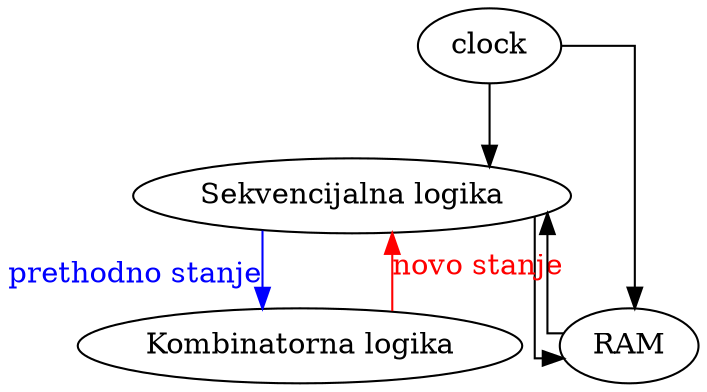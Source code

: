 digraph G {
    splines=ortho;

    sl [label="Sekvencijalna logika"];
    clock [label="clock"];
    cl [label="Kombinatorna logika"];
    input [label="RAM"];
    sl -> cl [xlabel="prethodno stanje", color="blue", fontcolor="blue"];
    cl -> sl [xlabel = "novo stanje", color="red", fontcolor="red"];
    clock -> sl;
    input -> sl;
    clock -> input;
    sl -> input;
}